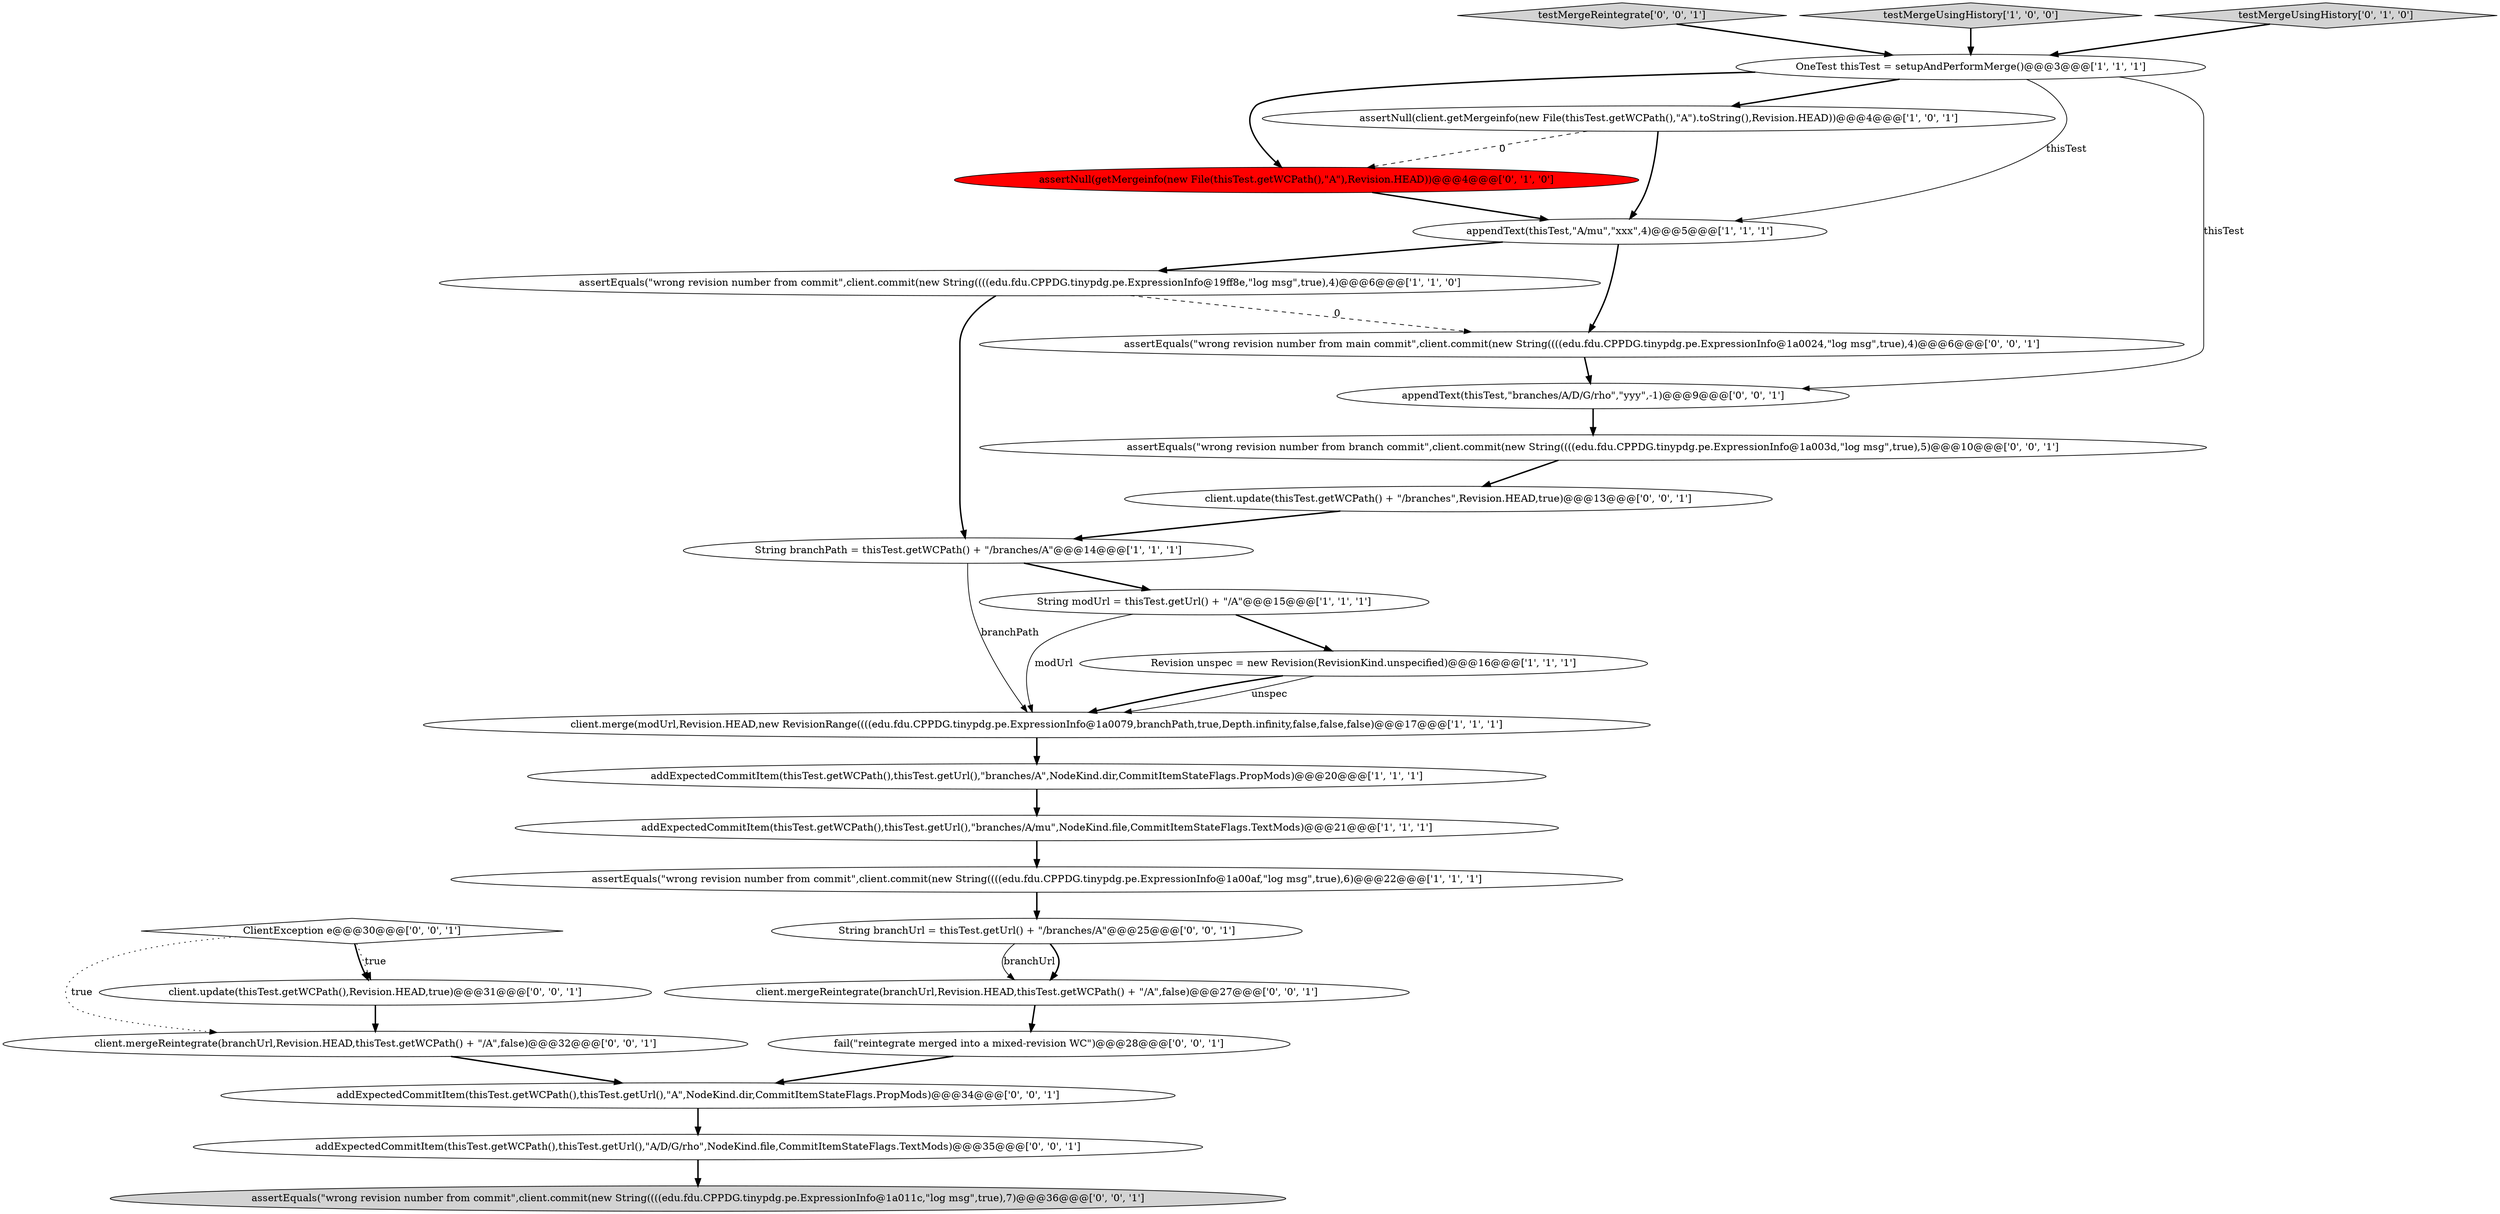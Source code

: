digraph {
17 [style = filled, label = "client.mergeReintegrate(branchUrl,Revision.HEAD,thisTest.getWCPath() + \"/A\",false)@@@32@@@['0', '0', '1']", fillcolor = white, shape = ellipse image = "AAA0AAABBB3BBB"];
3 [style = filled, label = "String branchPath = thisTest.getWCPath() + \"/branches/A\"@@@14@@@['1', '1', '1']", fillcolor = white, shape = ellipse image = "AAA0AAABBB1BBB"];
19 [style = filled, label = "assertEquals(\"wrong revision number from main commit\",client.commit(new String((((edu.fdu.CPPDG.tinypdg.pe.ExpressionInfo@1a0024,\"log msg\",true),4)@@@6@@@['0', '0', '1']", fillcolor = white, shape = ellipse image = "AAA0AAABBB3BBB"];
0 [style = filled, label = "assertNull(client.getMergeinfo(new File(thisTest.getWCPath(),\"A\").toString(),Revision.HEAD))@@@4@@@['1', '0', '1']", fillcolor = white, shape = ellipse image = "AAA0AAABBB1BBB"];
26 [style = filled, label = "addExpectedCommitItem(thisTest.getWCPath(),thisTest.getUrl(),\"A/D/G/rho\",NodeKind.file,CommitItemStateFlags.TextMods)@@@35@@@['0', '0', '1']", fillcolor = white, shape = ellipse image = "AAA0AAABBB3BBB"];
27 [style = filled, label = "appendText(thisTest,\"branches/A/D/G/rho\",\"yyy\",-1)@@@9@@@['0', '0', '1']", fillcolor = white, shape = ellipse image = "AAA0AAABBB3BBB"];
25 [style = filled, label = "assertEquals(\"wrong revision number from branch commit\",client.commit(new String((((edu.fdu.CPPDG.tinypdg.pe.ExpressionInfo@1a003d,\"log msg\",true),5)@@@10@@@['0', '0', '1']", fillcolor = white, shape = ellipse image = "AAA0AAABBB3BBB"];
9 [style = filled, label = "appendText(thisTest,\"A/mu\",\"xxx\",4)@@@5@@@['1', '1', '1']", fillcolor = white, shape = ellipse image = "AAA0AAABBB1BBB"];
13 [style = filled, label = "assertNull(getMergeinfo(new File(thisTest.getWCPath(),\"A\"),Revision.HEAD))@@@4@@@['0', '1', '0']", fillcolor = red, shape = ellipse image = "AAA1AAABBB2BBB"];
15 [style = filled, label = "testMergeReintegrate['0', '0', '1']", fillcolor = lightgray, shape = diamond image = "AAA0AAABBB3BBB"];
4 [style = filled, label = "testMergeUsingHistory['1', '0', '0']", fillcolor = lightgray, shape = diamond image = "AAA0AAABBB1BBB"];
22 [style = filled, label = "client.update(thisTest.getWCPath() + \"/branches\",Revision.HEAD,true)@@@13@@@['0', '0', '1']", fillcolor = white, shape = ellipse image = "AAA0AAABBB3BBB"];
2 [style = filled, label = "addExpectedCommitItem(thisTest.getWCPath(),thisTest.getUrl(),\"branches/A/mu\",NodeKind.file,CommitItemStateFlags.TextMods)@@@21@@@['1', '1', '1']", fillcolor = white, shape = ellipse image = "AAA0AAABBB1BBB"];
6 [style = filled, label = "assertEquals(\"wrong revision number from commit\",client.commit(new String((((edu.fdu.CPPDG.tinypdg.pe.ExpressionInfo@1a00af,\"log msg\",true),6)@@@22@@@['1', '1', '1']", fillcolor = white, shape = ellipse image = "AAA0AAABBB1BBB"];
1 [style = filled, label = "client.merge(modUrl,Revision.HEAD,new RevisionRange((((edu.fdu.CPPDG.tinypdg.pe.ExpressionInfo@1a0079,branchPath,true,Depth.infinity,false,false,false)@@@17@@@['1', '1', '1']", fillcolor = white, shape = ellipse image = "AAA0AAABBB1BBB"];
10 [style = filled, label = "String modUrl = thisTest.getUrl() + \"/A\"@@@15@@@['1', '1', '1']", fillcolor = white, shape = ellipse image = "AAA0AAABBB1BBB"];
18 [style = filled, label = "client.update(thisTest.getWCPath(),Revision.HEAD,true)@@@31@@@['0', '0', '1']", fillcolor = white, shape = ellipse image = "AAA0AAABBB3BBB"];
5 [style = filled, label = "Revision unspec = new Revision(RevisionKind.unspecified)@@@16@@@['1', '1', '1']", fillcolor = white, shape = ellipse image = "AAA0AAABBB1BBB"];
7 [style = filled, label = "assertEquals(\"wrong revision number from commit\",client.commit(new String((((edu.fdu.CPPDG.tinypdg.pe.ExpressionInfo@19ff8e,\"log msg\",true),4)@@@6@@@['1', '1', '0']", fillcolor = white, shape = ellipse image = "AAA0AAABBB1BBB"];
20 [style = filled, label = "addExpectedCommitItem(thisTest.getWCPath(),thisTest.getUrl(),\"A\",NodeKind.dir,CommitItemStateFlags.PropMods)@@@34@@@['0', '0', '1']", fillcolor = white, shape = ellipse image = "AAA0AAABBB3BBB"];
21 [style = filled, label = "client.mergeReintegrate(branchUrl,Revision.HEAD,thisTest.getWCPath() + \"/A\",false)@@@27@@@['0', '0', '1']", fillcolor = white, shape = ellipse image = "AAA0AAABBB3BBB"];
23 [style = filled, label = "fail(\"reintegrate merged into a mixed-revision WC\")@@@28@@@['0', '0', '1']", fillcolor = white, shape = ellipse image = "AAA0AAABBB3BBB"];
14 [style = filled, label = "assertEquals(\"wrong revision number from commit\",client.commit(new String((((edu.fdu.CPPDG.tinypdg.pe.ExpressionInfo@1a011c,\"log msg\",true),7)@@@36@@@['0', '0', '1']", fillcolor = lightgray, shape = ellipse image = "AAA0AAABBB3BBB"];
12 [style = filled, label = "testMergeUsingHistory['0', '1', '0']", fillcolor = lightgray, shape = diamond image = "AAA0AAABBB2BBB"];
24 [style = filled, label = "String branchUrl = thisTest.getUrl() + \"/branches/A\"@@@25@@@['0', '0', '1']", fillcolor = white, shape = ellipse image = "AAA0AAABBB3BBB"];
16 [style = filled, label = "ClientException e@@@30@@@['0', '0', '1']", fillcolor = white, shape = diamond image = "AAA0AAABBB3BBB"];
8 [style = filled, label = "OneTest thisTest = setupAndPerformMerge()@@@3@@@['1', '1', '1']", fillcolor = white, shape = ellipse image = "AAA0AAABBB1BBB"];
11 [style = filled, label = "addExpectedCommitItem(thisTest.getWCPath(),thisTest.getUrl(),\"branches/A\",NodeKind.dir,CommitItemStateFlags.PropMods)@@@20@@@['1', '1', '1']", fillcolor = white, shape = ellipse image = "AAA0AAABBB1BBB"];
0->9 [style = bold, label=""];
23->20 [style = bold, label=""];
16->18 [style = bold, label=""];
10->1 [style = solid, label="modUrl"];
5->1 [style = solid, label="unspec"];
25->22 [style = bold, label=""];
2->6 [style = bold, label=""];
20->26 [style = bold, label=""];
16->17 [style = dotted, label="true"];
26->14 [style = bold, label=""];
8->27 [style = solid, label="thisTest"];
18->17 [style = bold, label=""];
6->24 [style = bold, label=""];
9->7 [style = bold, label=""];
11->2 [style = bold, label=""];
7->3 [style = bold, label=""];
1->11 [style = bold, label=""];
3->1 [style = solid, label="branchPath"];
8->0 [style = bold, label=""];
22->3 [style = bold, label=""];
3->10 [style = bold, label=""];
5->1 [style = bold, label=""];
10->5 [style = bold, label=""];
24->21 [style = bold, label=""];
7->19 [style = dashed, label="0"];
12->8 [style = bold, label=""];
19->27 [style = bold, label=""];
0->13 [style = dashed, label="0"];
9->19 [style = bold, label=""];
4->8 [style = bold, label=""];
13->9 [style = bold, label=""];
8->9 [style = solid, label="thisTest"];
27->25 [style = bold, label=""];
15->8 [style = bold, label=""];
24->21 [style = solid, label="branchUrl"];
8->13 [style = bold, label=""];
17->20 [style = bold, label=""];
21->23 [style = bold, label=""];
16->18 [style = dotted, label="true"];
}
